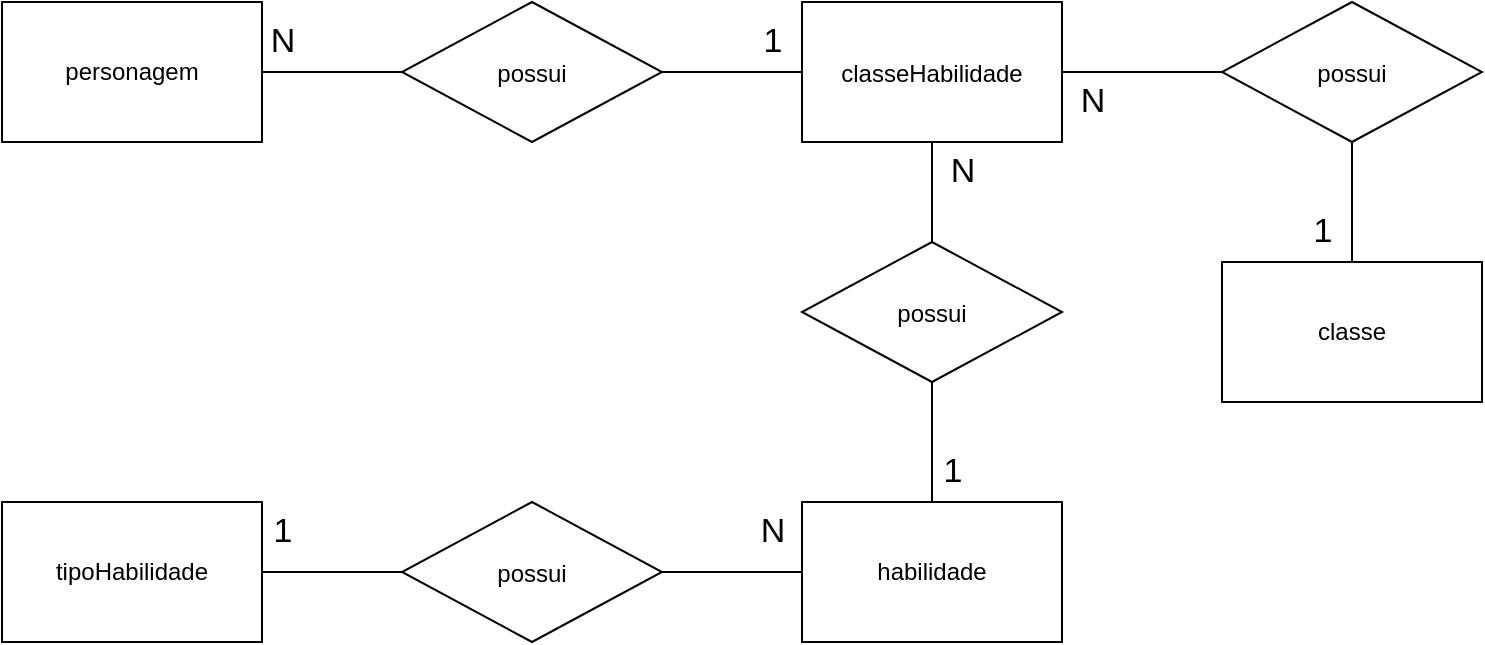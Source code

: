 <mxfile version="14.9.5" type="device" pages="2"><diagram id="Qbv-C8ADlLjJxtPq6NmG" name="conceitual"><mxGraphModel dx="868" dy="440" grid="1" gridSize="10" guides="1" tooltips="1" connect="1" arrows="1" fold="1" page="1" pageScale="1" pageWidth="827" pageHeight="1169" math="0" shadow="0"><root><mxCell id="0"/><mxCell id="1" parent="0"/><mxCell id="zV_6-8Tdul17_ovO0olf-9" style="edgeStyle=orthogonalEdgeStyle;rounded=0;orthogonalLoop=1;jettySize=auto;html=1;exitX=1;exitY=0.5;exitDx=0;exitDy=0;entryX=0;entryY=0.5;entryDx=0;entryDy=0;fontSize=17;endArrow=none;endFill=0;" edge="1" parent="1" source="zV_6-8Tdul17_ovO0olf-1" target="zV_6-8Tdul17_ovO0olf-7"><mxGeometry relative="1" as="geometry"/></mxCell><mxCell id="zV_6-8Tdul17_ovO0olf-1" value="personagem" style="rounded=0;whiteSpace=wrap;html=1;" vertex="1" parent="1"><mxGeometry x="70" y="90" width="130" height="70" as="geometry"/></mxCell><mxCell id="zV_6-8Tdul17_ovO0olf-2" value="classe" style="rounded=0;whiteSpace=wrap;html=1;" vertex="1" parent="1"><mxGeometry x="680" y="220" width="130" height="70" as="geometry"/></mxCell><mxCell id="zV_6-8Tdul17_ovO0olf-3" value="habilidade" style="rounded=0;whiteSpace=wrap;html=1;" vertex="1" parent="1"><mxGeometry x="470" y="340" width="130" height="70" as="geometry"/></mxCell><mxCell id="zV_6-8Tdul17_ovO0olf-4" value="tipoHabilidade" style="rounded=0;whiteSpace=wrap;html=1;" vertex="1" parent="1"><mxGeometry x="70" y="340" width="130" height="70" as="geometry"/></mxCell><mxCell id="zV_6-8Tdul17_ovO0olf-11" style="edgeStyle=orthogonalEdgeStyle;rounded=0;orthogonalLoop=1;jettySize=auto;html=1;exitX=1;exitY=0.5;exitDx=0;exitDy=0;entryX=0;entryY=0.5;entryDx=0;entryDy=0;fontSize=17;endArrow=none;endFill=0;" edge="1" parent="1" source="zV_6-8Tdul17_ovO0olf-5" target="zV_6-8Tdul17_ovO0olf-8"><mxGeometry relative="1" as="geometry"/></mxCell><mxCell id="zV_6-8Tdul17_ovO0olf-5" value="&lt;font style=&quot;font-size: 12px&quot;&gt;classeHabilidade&lt;/font&gt;" style="rounded=0;whiteSpace=wrap;html=1;fontSize=17;" vertex="1" parent="1"><mxGeometry x="470" y="90" width="130" height="70" as="geometry"/></mxCell><mxCell id="zV_6-8Tdul17_ovO0olf-10" style="edgeStyle=orthogonalEdgeStyle;rounded=0;orthogonalLoop=1;jettySize=auto;html=1;exitX=1;exitY=0.5;exitDx=0;exitDy=0;entryX=0;entryY=0.5;entryDx=0;entryDy=0;fontSize=17;endArrow=none;endFill=0;" edge="1" parent="1" source="zV_6-8Tdul17_ovO0olf-7" target="zV_6-8Tdul17_ovO0olf-5"><mxGeometry relative="1" as="geometry"/></mxCell><mxCell id="zV_6-8Tdul17_ovO0olf-7" value="&lt;font style=&quot;font-size: 12px&quot;&gt;possui&lt;/font&gt;" style="rhombus;whiteSpace=wrap;html=1;fontSize=17;" vertex="1" parent="1"><mxGeometry x="270" y="90" width="130" height="70" as="geometry"/></mxCell><mxCell id="zV_6-8Tdul17_ovO0olf-12" style="edgeStyle=orthogonalEdgeStyle;rounded=0;orthogonalLoop=1;jettySize=auto;html=1;exitX=0.5;exitY=1;exitDx=0;exitDy=0;entryX=0.5;entryY=0;entryDx=0;entryDy=0;fontSize=17;endArrow=none;endFill=0;" edge="1" parent="1" source="zV_6-8Tdul17_ovO0olf-8" target="zV_6-8Tdul17_ovO0olf-2"><mxGeometry relative="1" as="geometry"/></mxCell><mxCell id="zV_6-8Tdul17_ovO0olf-8" value="&lt;font style=&quot;font-size: 12px&quot;&gt;possui&lt;/font&gt;" style="rhombus;whiteSpace=wrap;html=1;fontSize=17;" vertex="1" parent="1"><mxGeometry x="680" y="90" width="130" height="70" as="geometry"/></mxCell><mxCell id="zV_6-8Tdul17_ovO0olf-14" style="edgeStyle=orthogonalEdgeStyle;rounded=0;orthogonalLoop=1;jettySize=auto;html=1;exitX=0.5;exitY=0;exitDx=0;exitDy=0;entryX=0.5;entryY=1;entryDx=0;entryDy=0;fontSize=17;endArrow=none;endFill=0;" edge="1" parent="1" source="zV_6-8Tdul17_ovO0olf-13" target="zV_6-8Tdul17_ovO0olf-5"><mxGeometry relative="1" as="geometry"/></mxCell><mxCell id="zV_6-8Tdul17_ovO0olf-15" style="edgeStyle=orthogonalEdgeStyle;rounded=0;orthogonalLoop=1;jettySize=auto;html=1;exitX=0.5;exitY=1;exitDx=0;exitDy=0;entryX=0.5;entryY=0;entryDx=0;entryDy=0;fontSize=17;endArrow=none;endFill=0;" edge="1" parent="1" source="zV_6-8Tdul17_ovO0olf-13" target="zV_6-8Tdul17_ovO0olf-3"><mxGeometry relative="1" as="geometry"/></mxCell><mxCell id="zV_6-8Tdul17_ovO0olf-13" value="&lt;font style=&quot;font-size: 12px&quot;&gt;possui&lt;/font&gt;" style="rhombus;whiteSpace=wrap;html=1;fontSize=17;" vertex="1" parent="1"><mxGeometry x="470" y="210" width="130" height="70" as="geometry"/></mxCell><mxCell id="zV_6-8Tdul17_ovO0olf-17" style="edgeStyle=orthogonalEdgeStyle;rounded=0;orthogonalLoop=1;jettySize=auto;html=1;exitX=1;exitY=0.5;exitDx=0;exitDy=0;entryX=0;entryY=0.5;entryDx=0;entryDy=0;fontSize=17;endArrow=none;endFill=0;" edge="1" parent="1" source="zV_6-8Tdul17_ovO0olf-16" target="zV_6-8Tdul17_ovO0olf-3"><mxGeometry relative="1" as="geometry"/></mxCell><mxCell id="zV_6-8Tdul17_ovO0olf-18" style="edgeStyle=orthogonalEdgeStyle;rounded=0;orthogonalLoop=1;jettySize=auto;html=1;exitX=0;exitY=0.5;exitDx=0;exitDy=0;entryX=1;entryY=0.5;entryDx=0;entryDy=0;fontSize=17;endArrow=none;endFill=0;" edge="1" parent="1" source="zV_6-8Tdul17_ovO0olf-16" target="zV_6-8Tdul17_ovO0olf-4"><mxGeometry relative="1" as="geometry"/></mxCell><mxCell id="zV_6-8Tdul17_ovO0olf-16" value="&lt;font style=&quot;font-size: 12px&quot;&gt;possui&lt;/font&gt;" style="rhombus;whiteSpace=wrap;html=1;fontSize=17;" vertex="1" parent="1"><mxGeometry x="270" y="340" width="130" height="70" as="geometry"/></mxCell><mxCell id="zV_6-8Tdul17_ovO0olf-19" value="N" style="text;html=1;align=center;verticalAlign=middle;resizable=0;points=[];autosize=1;strokeColor=none;fontSize=17;" vertex="1" parent="1"><mxGeometry x="195" y="95" width="30" height="30" as="geometry"/></mxCell><mxCell id="zV_6-8Tdul17_ovO0olf-20" value="1" style="text;html=1;align=center;verticalAlign=middle;resizable=0;points=[];autosize=1;strokeColor=none;fontSize=17;" vertex="1" parent="1"><mxGeometry x="445" y="95" width="20" height="30" as="geometry"/></mxCell><mxCell id="zV_6-8Tdul17_ovO0olf-21" value="N" style="text;html=1;align=center;verticalAlign=middle;resizable=0;points=[];autosize=1;strokeColor=none;fontSize=17;" vertex="1" parent="1"><mxGeometry x="535" y="160" width="30" height="30" as="geometry"/></mxCell><mxCell id="zV_6-8Tdul17_ovO0olf-22" value="1" style="text;html=1;align=center;verticalAlign=middle;resizable=0;points=[];autosize=1;strokeColor=none;fontSize=17;" vertex="1" parent="1"><mxGeometry x="535" y="310" width="20" height="30" as="geometry"/></mxCell><mxCell id="zV_6-8Tdul17_ovO0olf-23" value="1" style="text;html=1;align=center;verticalAlign=middle;resizable=0;points=[];autosize=1;strokeColor=none;fontSize=17;" vertex="1" parent="1"><mxGeometry x="720" y="190" width="20" height="30" as="geometry"/></mxCell><mxCell id="zV_6-8Tdul17_ovO0olf-24" value="N" style="text;html=1;align=center;verticalAlign=middle;resizable=0;points=[];autosize=1;strokeColor=none;fontSize=17;" vertex="1" parent="1"><mxGeometry x="600" y="125" width="30" height="30" as="geometry"/></mxCell><mxCell id="zV_6-8Tdul17_ovO0olf-25" value="1" style="text;html=1;align=center;verticalAlign=middle;resizable=0;points=[];autosize=1;strokeColor=none;fontSize=17;" vertex="1" parent="1"><mxGeometry x="200" y="340" width="20" height="30" as="geometry"/></mxCell><mxCell id="zV_6-8Tdul17_ovO0olf-26" value="N" style="text;html=1;align=center;verticalAlign=middle;resizable=0;points=[];autosize=1;strokeColor=none;fontSize=17;" vertex="1" parent="1"><mxGeometry x="440" y="340" width="30" height="30" as="geometry"/></mxCell></root></mxGraphModel></diagram><diagram id="LLWnAwgDVNTT41_jau0t" name="logico"><mxGraphModel dx="868" dy="440" grid="1" gridSize="10" guides="1" tooltips="1" connect="1" arrows="1" fold="1" page="1" pageScale="1" pageWidth="827" pageHeight="1169" math="0" shadow="0"><root><mxCell id="82oVcSwLJXSHk0U3hTRJ-0"/><mxCell id="82oVcSwLJXSHk0U3hTRJ-1" parent="82oVcSwLJXSHk0U3hTRJ-0"/><mxCell id="WJCdw_f63V60Qy-3XZ9f-22" value="classeHabilidade" style="shape=table;startSize=30;container=1;collapsible=1;childLayout=tableLayout;fixedRows=1;rowLines=0;fontStyle=1;align=center;resizeLast=1;fontSize=17;" vertex="1" parent="82oVcSwLJXSHk0U3hTRJ-1"><mxGeometry x="580" y="210" width="190" height="130" as="geometry"/></mxCell><mxCell id="WJCdw_f63V60Qy-3XZ9f-23" value="" style="shape=partialRectangle;collapsible=0;dropTarget=0;pointerEvents=0;fillColor=none;top=0;left=0;bottom=0;right=0;points=[[0,0.5],[1,0.5]];portConstraint=eastwest;" vertex="1" parent="WJCdw_f63V60Qy-3XZ9f-22"><mxGeometry y="30" width="190" height="30" as="geometry"/></mxCell><mxCell id="WJCdw_f63V60Qy-3XZ9f-24" value="PK" style="shape=partialRectangle;connectable=0;fillColor=none;top=0;left=0;bottom=0;right=0;fontStyle=1;overflow=hidden;" vertex="1" parent="WJCdw_f63V60Qy-3XZ9f-23"><mxGeometry width="60" height="30" as="geometry"/></mxCell><mxCell id="WJCdw_f63V60Qy-3XZ9f-25" value="idClasseHabilidade" style="shape=partialRectangle;connectable=0;fillColor=none;top=0;left=0;bottom=0;right=0;align=left;spacingLeft=6;fontStyle=5;overflow=hidden;" vertex="1" parent="WJCdw_f63V60Qy-3XZ9f-23"><mxGeometry x="60" width="130" height="30" as="geometry"/></mxCell><mxCell id="bbq8X28uwVDm637tnRnz-3" value="" style="shape=partialRectangle;collapsible=0;dropTarget=0;pointerEvents=0;fillColor=none;top=0;left=0;bottom=0;right=0;points=[[0,0.5],[1,0.5]];portConstraint=eastwest;" vertex="1" parent="WJCdw_f63V60Qy-3XZ9f-22"><mxGeometry y="60" width="190" height="30" as="geometry"/></mxCell><mxCell id="bbq8X28uwVDm637tnRnz-4" value="FK" style="shape=partialRectangle;connectable=0;fillColor=none;top=0;left=0;bottom=0;right=0;fontStyle=1;overflow=hidden;" vertex="1" parent="bbq8X28uwVDm637tnRnz-3"><mxGeometry width="60" height="30" as="geometry"/></mxCell><mxCell id="bbq8X28uwVDm637tnRnz-5" value="idHabilidade" style="shape=partialRectangle;connectable=0;fillColor=none;top=0;left=0;bottom=0;right=0;align=left;spacingLeft=6;fontStyle=5;overflow=hidden;" vertex="1" parent="bbq8X28uwVDm637tnRnz-3"><mxGeometry x="60" width="130" height="30" as="geometry"/></mxCell><mxCell id="WJCdw_f63V60Qy-3XZ9f-26" value="" style="shape=partialRectangle;collapsible=0;dropTarget=0;pointerEvents=0;fillColor=none;top=0;left=0;bottom=1;right=0;points=[[0,0.5],[1,0.5]];portConstraint=eastwest;" vertex="1" parent="WJCdw_f63V60Qy-3XZ9f-22"><mxGeometry y="90" width="190" height="30" as="geometry"/></mxCell><mxCell id="WJCdw_f63V60Qy-3XZ9f-27" value="FK" style="shape=partialRectangle;connectable=0;fillColor=none;top=0;left=0;bottom=0;right=0;fontStyle=1;overflow=hidden;" vertex="1" parent="WJCdw_f63V60Qy-3XZ9f-26"><mxGeometry width="60" height="30" as="geometry"/></mxCell><mxCell id="WJCdw_f63V60Qy-3XZ9f-28" value="idClasse" style="shape=partialRectangle;connectable=0;fillColor=none;top=0;left=0;bottom=0;right=0;align=left;spacingLeft=6;fontStyle=5;overflow=hidden;" vertex="1" parent="WJCdw_f63V60Qy-3XZ9f-26"><mxGeometry x="60" width="130" height="30" as="geometry"/></mxCell><mxCell id="bbq8X28uwVDm637tnRnz-26" value="personagem" style="shape=table;startSize=30;container=1;collapsible=1;childLayout=tableLayout;fixedRows=1;rowLines=0;fontStyle=1;align=center;resizeLast=1;fontSize=17;" vertex="1" parent="82oVcSwLJXSHk0U3hTRJ-1"><mxGeometry x="210" y="80" width="190" height="250" as="geometry"/></mxCell><mxCell id="bbq8X28uwVDm637tnRnz-27" value="" style="shape=partialRectangle;collapsible=0;dropTarget=0;pointerEvents=0;fillColor=none;top=0;left=0;bottom=0;right=0;points=[[0,0.5],[1,0.5]];portConstraint=eastwest;" vertex="1" parent="bbq8X28uwVDm637tnRnz-26"><mxGeometry y="30" width="190" height="30" as="geometry"/></mxCell><mxCell id="bbq8X28uwVDm637tnRnz-28" value="PK" style="shape=partialRectangle;connectable=0;fillColor=none;top=0;left=0;bottom=0;right=0;fontStyle=1;overflow=hidden;" vertex="1" parent="bbq8X28uwVDm637tnRnz-27"><mxGeometry width="60" height="30" as="geometry"/></mxCell><mxCell id="bbq8X28uwVDm637tnRnz-29" value="idPersonagem" style="shape=partialRectangle;connectable=0;fillColor=none;top=0;left=0;bottom=0;right=0;align=left;spacingLeft=6;fontStyle=5;overflow=hidden;" vertex="1" parent="bbq8X28uwVDm637tnRnz-27"><mxGeometry x="60" width="130" height="30" as="geometry"/></mxCell><mxCell id="bbq8X28uwVDm637tnRnz-30" value="" style="shape=partialRectangle;collapsible=0;dropTarget=0;pointerEvents=0;fillColor=none;top=0;left=0;bottom=1;right=0;points=[[0,0.5],[1,0.5]];portConstraint=eastwest;" vertex="1" parent="bbq8X28uwVDm637tnRnz-26"><mxGeometry y="60" width="190" height="30" as="geometry"/></mxCell><mxCell id="bbq8X28uwVDm637tnRnz-31" value="FK" style="shape=partialRectangle;connectable=0;fillColor=none;top=0;left=0;bottom=0;right=0;fontStyle=1;overflow=hidden;" vertex="1" parent="bbq8X28uwVDm637tnRnz-30"><mxGeometry width="60" height="30" as="geometry"/></mxCell><mxCell id="bbq8X28uwVDm637tnRnz-32" value="idClasseHabilidade" style="shape=partialRectangle;connectable=0;fillColor=none;top=0;left=0;bottom=0;right=0;align=left;spacingLeft=6;fontStyle=5;overflow=hidden;" vertex="1" parent="bbq8X28uwVDm637tnRnz-30"><mxGeometry x="60" width="130" height="30" as="geometry"/></mxCell><mxCell id="bbq8X28uwVDm637tnRnz-33" value="" style="shape=partialRectangle;collapsible=0;dropTarget=0;pointerEvents=0;fillColor=none;top=0;left=0;bottom=0;right=0;points=[[0,0.5],[1,0.5]];portConstraint=eastwest;" vertex="1" parent="bbq8X28uwVDm637tnRnz-26"><mxGeometry y="90" width="190" height="30" as="geometry"/></mxCell><mxCell id="bbq8X28uwVDm637tnRnz-34" value="" style="shape=partialRectangle;connectable=0;fillColor=none;top=0;left=0;bottom=0;right=0;editable=1;overflow=hidden;" vertex="1" parent="bbq8X28uwVDm637tnRnz-33"><mxGeometry width="60" height="30" as="geometry"/></mxCell><mxCell id="bbq8X28uwVDm637tnRnz-35" value="nome" style="shape=partialRectangle;connectable=0;fillColor=none;top=0;left=0;bottom=0;right=0;align=left;spacingLeft=6;overflow=hidden;" vertex="1" parent="bbq8X28uwVDm637tnRnz-33"><mxGeometry x="60" width="130" height="30" as="geometry"/></mxCell><mxCell id="bbq8X28uwVDm637tnRnz-36" value="" style="shape=partialRectangle;collapsible=0;dropTarget=0;pointerEvents=0;fillColor=none;top=0;left=0;bottom=0;right=0;points=[[0,0.5],[1,0.5]];portConstraint=eastwest;" vertex="1" parent="bbq8X28uwVDm637tnRnz-26"><mxGeometry y="120" width="190" height="30" as="geometry"/></mxCell><mxCell id="bbq8X28uwVDm637tnRnz-37" value="" style="shape=partialRectangle;connectable=0;fillColor=none;top=0;left=0;bottom=0;right=0;editable=1;overflow=hidden;" vertex="1" parent="bbq8X28uwVDm637tnRnz-36"><mxGeometry width="60" height="30" as="geometry"/></mxCell><mxCell id="bbq8X28uwVDm637tnRnz-38" value="maxVida" style="shape=partialRectangle;connectable=0;fillColor=none;top=0;left=0;bottom=0;right=0;align=left;spacingLeft=6;overflow=hidden;" vertex="1" parent="bbq8X28uwVDm637tnRnz-36"><mxGeometry x="60" width="130" height="30" as="geometry"/></mxCell><mxCell id="bbq8X28uwVDm637tnRnz-39" value="" style="shape=partialRectangle;collapsible=0;dropTarget=0;pointerEvents=0;fillColor=none;top=0;left=0;bottom=0;right=0;points=[[0,0.5],[1,0.5]];portConstraint=eastwest;" vertex="1" parent="bbq8X28uwVDm637tnRnz-26"><mxGeometry y="150" width="190" height="30" as="geometry"/></mxCell><mxCell id="bbq8X28uwVDm637tnRnz-40" value="" style="shape=partialRectangle;connectable=0;fillColor=none;top=0;left=0;bottom=0;right=0;editable=1;overflow=hidden;" vertex="1" parent="bbq8X28uwVDm637tnRnz-39"><mxGeometry width="60" height="30" as="geometry"/></mxCell><mxCell id="bbq8X28uwVDm637tnRnz-41" value="maxMana" style="shape=partialRectangle;connectable=0;fillColor=none;top=0;left=0;bottom=0;right=0;align=left;spacingLeft=6;overflow=hidden;" vertex="1" parent="bbq8X28uwVDm637tnRnz-39"><mxGeometry x="60" width="130" height="30" as="geometry"/></mxCell><mxCell id="bbq8X28uwVDm637tnRnz-42" value="" style="shape=partialRectangle;collapsible=0;dropTarget=0;pointerEvents=0;fillColor=none;top=0;left=0;bottom=0;right=0;points=[[0,0.5],[1,0.5]];portConstraint=eastwest;" vertex="1" parent="bbq8X28uwVDm637tnRnz-26"><mxGeometry y="180" width="190" height="30" as="geometry"/></mxCell><mxCell id="bbq8X28uwVDm637tnRnz-43" value="" style="shape=partialRectangle;connectable=0;fillColor=none;top=0;left=0;bottom=0;right=0;editable=1;overflow=hidden;" vertex="1" parent="bbq8X28uwVDm637tnRnz-42"><mxGeometry width="60" height="30" as="geometry"/></mxCell><mxCell id="bbq8X28uwVDm637tnRnz-44" value="dataCriacao" style="shape=partialRectangle;connectable=0;fillColor=none;top=0;left=0;bottom=0;right=0;align=left;spacingLeft=6;overflow=hidden;" vertex="1" parent="bbq8X28uwVDm637tnRnz-42"><mxGeometry x="60" width="130" height="30" as="geometry"/></mxCell><mxCell id="bbq8X28uwVDm637tnRnz-45" value="" style="shape=partialRectangle;collapsible=0;dropTarget=0;pointerEvents=0;fillColor=none;top=0;left=0;bottom=0;right=0;points=[[0,0.5],[1,0.5]];portConstraint=eastwest;" vertex="1" parent="bbq8X28uwVDm637tnRnz-26"><mxGeometry y="210" width="190" height="30" as="geometry"/></mxCell><mxCell id="bbq8X28uwVDm637tnRnz-46" value="" style="shape=partialRectangle;connectable=0;fillColor=none;top=0;left=0;bottom=0;right=0;editable=1;overflow=hidden;" vertex="1" parent="bbq8X28uwVDm637tnRnz-45"><mxGeometry width="60" height="30" as="geometry"/></mxCell><mxCell id="bbq8X28uwVDm637tnRnz-47" value="dataAtualizacao" style="shape=partialRectangle;connectable=0;fillColor=none;top=0;left=0;bottom=0;right=0;align=left;spacingLeft=6;overflow=hidden;" vertex="1" parent="bbq8X28uwVDm637tnRnz-45"><mxGeometry x="60" width="130" height="30" as="geometry"/></mxCell><mxCell id="bbq8X28uwVDm637tnRnz-48" value="classe" style="shape=table;startSize=30;container=1;collapsible=1;childLayout=tableLayout;fixedRows=1;rowLines=0;fontStyle=1;align=center;resizeLast=1;fontSize=17;" vertex="1" parent="82oVcSwLJXSHk0U3hTRJ-1"><mxGeometry x="650" y="380" width="190" height="100" as="geometry"/></mxCell><mxCell id="bbq8X28uwVDm637tnRnz-52" value="" style="shape=partialRectangle;collapsible=0;dropTarget=0;pointerEvents=0;fillColor=none;top=0;left=0;bottom=1;right=0;points=[[0,0.5],[1,0.5]];portConstraint=eastwest;" vertex="1" parent="bbq8X28uwVDm637tnRnz-48"><mxGeometry y="30" width="190" height="30" as="geometry"/></mxCell><mxCell id="bbq8X28uwVDm637tnRnz-53" value="PK" style="shape=partialRectangle;connectable=0;fillColor=none;top=0;left=0;bottom=0;right=0;fontStyle=1;overflow=hidden;" vertex="1" parent="bbq8X28uwVDm637tnRnz-52"><mxGeometry width="60" height="30" as="geometry"/></mxCell><mxCell id="bbq8X28uwVDm637tnRnz-54" value="idClasse" style="shape=partialRectangle;connectable=0;fillColor=none;top=0;left=0;bottom=0;right=0;align=left;spacingLeft=6;fontStyle=5;overflow=hidden;" vertex="1" parent="bbq8X28uwVDm637tnRnz-52"><mxGeometry x="60" width="130" height="30" as="geometry"/></mxCell><mxCell id="bbq8X28uwVDm637tnRnz-67" value="" style="shape=partialRectangle;collapsible=0;dropTarget=0;pointerEvents=0;fillColor=none;top=0;left=0;bottom=0;right=0;points=[[0,0.5],[1,0.5]];portConstraint=eastwest;" vertex="1" parent="bbq8X28uwVDm637tnRnz-48"><mxGeometry y="60" width="190" height="30" as="geometry"/></mxCell><mxCell id="bbq8X28uwVDm637tnRnz-68" value="" style="shape=partialRectangle;connectable=0;fillColor=none;top=0;left=0;bottom=0;right=0;editable=1;overflow=hidden;" vertex="1" parent="bbq8X28uwVDm637tnRnz-67"><mxGeometry width="60" height="30" as="geometry"/></mxCell><mxCell id="bbq8X28uwVDm637tnRnz-69" value="nomeClasse" style="shape=partialRectangle;connectable=0;fillColor=none;top=0;left=0;bottom=0;right=0;align=left;spacingLeft=6;overflow=hidden;" vertex="1" parent="bbq8X28uwVDm637tnRnz-67"><mxGeometry x="60" width="130" height="30" as="geometry"/></mxCell><mxCell id="bbq8X28uwVDm637tnRnz-70" value="habilidade" style="shape=table;startSize=30;container=1;collapsible=1;childLayout=tableLayout;fixedRows=1;rowLines=0;fontStyle=1;align=center;resizeLast=1;fontSize=17;" vertex="1" parent="82oVcSwLJXSHk0U3hTRJ-1"><mxGeometry x="310" y="370" width="190" height="130" as="geometry"/></mxCell><mxCell id="978OrN-3r38lvYvBw1Sp-3" value="" style="shape=partialRectangle;collapsible=0;dropTarget=0;pointerEvents=0;fillColor=none;top=0;left=0;bottom=0;right=0;points=[[0,0.5],[1,0.5]];portConstraint=eastwest;fontSize=17;" vertex="1" parent="bbq8X28uwVDm637tnRnz-70"><mxGeometry y="30" width="190" height="30" as="geometry"/></mxCell><mxCell id="978OrN-3r38lvYvBw1Sp-4" value="FK" style="shape=partialRectangle;connectable=0;fillColor=none;top=0;left=0;bottom=0;right=0;fontStyle=1;overflow=hidden;" vertex="1" parent="978OrN-3r38lvYvBw1Sp-3"><mxGeometry width="60" height="30" as="geometry"/></mxCell><mxCell id="978OrN-3r38lvYvBw1Sp-5" value="idTipoHab" style="shape=partialRectangle;connectable=0;fillColor=none;top=0;left=0;bottom=0;right=0;align=left;spacingLeft=6;fontStyle=5;overflow=hidden;" vertex="1" parent="978OrN-3r38lvYvBw1Sp-3"><mxGeometry x="60" width="130" height="30" as="geometry"/></mxCell><mxCell id="bbq8X28uwVDm637tnRnz-71" value="" style="shape=partialRectangle;collapsible=0;dropTarget=0;pointerEvents=0;fillColor=none;top=0;left=0;bottom=1;right=0;points=[[0,0.5],[1,0.5]];portConstraint=eastwest;" vertex="1" parent="bbq8X28uwVDm637tnRnz-70"><mxGeometry y="60" width="190" height="30" as="geometry"/></mxCell><mxCell id="bbq8X28uwVDm637tnRnz-72" value="PK" style="shape=partialRectangle;connectable=0;fillColor=none;top=0;left=0;bottom=0;right=0;fontStyle=1;overflow=hidden;" vertex="1" parent="bbq8X28uwVDm637tnRnz-71"><mxGeometry width="60" height="30" as="geometry"/></mxCell><mxCell id="bbq8X28uwVDm637tnRnz-73" value="idHabilidade" style="shape=partialRectangle;connectable=0;fillColor=none;top=0;left=0;bottom=0;right=0;align=left;spacingLeft=6;fontStyle=5;overflow=hidden;" vertex="1" parent="bbq8X28uwVDm637tnRnz-71"><mxGeometry x="60" width="130" height="30" as="geometry"/></mxCell><mxCell id="bbq8X28uwVDm637tnRnz-74" value="" style="shape=partialRectangle;collapsible=0;dropTarget=0;pointerEvents=0;fillColor=none;top=0;left=0;bottom=0;right=0;points=[[0,0.5],[1,0.5]];portConstraint=eastwest;" vertex="1" parent="bbq8X28uwVDm637tnRnz-70"><mxGeometry y="90" width="190" height="30" as="geometry"/></mxCell><mxCell id="bbq8X28uwVDm637tnRnz-75" value="" style="shape=partialRectangle;connectable=0;fillColor=none;top=0;left=0;bottom=0;right=0;editable=1;overflow=hidden;" vertex="1" parent="bbq8X28uwVDm637tnRnz-74"><mxGeometry width="60" height="30" as="geometry"/></mxCell><mxCell id="bbq8X28uwVDm637tnRnz-76" value="nomeHabilidade" style="shape=partialRectangle;connectable=0;fillColor=none;top=0;left=0;bottom=0;right=0;align=left;spacingLeft=6;overflow=hidden;" vertex="1" parent="bbq8X28uwVDm637tnRnz-74"><mxGeometry x="60" width="130" height="30" as="geometry"/></mxCell><mxCell id="bbq8X28uwVDm637tnRnz-77" value="tipoHabilidade" style="shape=table;startSize=30;container=1;collapsible=1;childLayout=tableLayout;fixedRows=1;rowLines=0;fontStyle=1;align=center;resizeLast=1;fontSize=17;" vertex="1" parent="82oVcSwLJXSHk0U3hTRJ-1"><mxGeometry x="30" y="400" width="190" height="100" as="geometry"/></mxCell><mxCell id="bbq8X28uwVDm637tnRnz-78" value="" style="shape=partialRectangle;collapsible=0;dropTarget=0;pointerEvents=0;fillColor=none;top=0;left=0;bottom=1;right=0;points=[[0,0.5],[1,0.5]];portConstraint=eastwest;" vertex="1" parent="bbq8X28uwVDm637tnRnz-77"><mxGeometry y="30" width="190" height="30" as="geometry"/></mxCell><mxCell id="bbq8X28uwVDm637tnRnz-79" value="PK" style="shape=partialRectangle;connectable=0;fillColor=none;top=0;left=0;bottom=0;right=0;fontStyle=1;overflow=hidden;" vertex="1" parent="bbq8X28uwVDm637tnRnz-78"><mxGeometry width="60" height="30" as="geometry"/></mxCell><mxCell id="bbq8X28uwVDm637tnRnz-80" value="idTipoHab" style="shape=partialRectangle;connectable=0;fillColor=none;top=0;left=0;bottom=0;right=0;align=left;spacingLeft=6;fontStyle=5;overflow=hidden;" vertex="1" parent="bbq8X28uwVDm637tnRnz-78"><mxGeometry x="60" width="130" height="30" as="geometry"/></mxCell><mxCell id="bbq8X28uwVDm637tnRnz-81" value="" style="shape=partialRectangle;collapsible=0;dropTarget=0;pointerEvents=0;fillColor=none;top=0;left=0;bottom=0;right=0;points=[[0,0.5],[1,0.5]];portConstraint=eastwest;" vertex="1" parent="bbq8X28uwVDm637tnRnz-77"><mxGeometry y="60" width="190" height="30" as="geometry"/></mxCell><mxCell id="bbq8X28uwVDm637tnRnz-82" value="" style="shape=partialRectangle;connectable=0;fillColor=none;top=0;left=0;bottom=0;right=0;editable=1;overflow=hidden;" vertex="1" parent="bbq8X28uwVDm637tnRnz-81"><mxGeometry width="60" height="30" as="geometry"/></mxCell><mxCell id="bbq8X28uwVDm637tnRnz-83" value="nomeTipoHab" style="shape=partialRectangle;connectable=0;fillColor=none;top=0;left=0;bottom=0;right=0;align=left;spacingLeft=6;overflow=hidden;" vertex="1" parent="bbq8X28uwVDm637tnRnz-81"><mxGeometry x="60" width="130" height="30" as="geometry"/></mxCell><mxCell id="iZGiiqNPnQ2CQ3yD_BiO-0" value="" style="edgeStyle=orthogonalEdgeStyle;fontSize=12;html=1;endArrow=ERoneToMany;" edge="1" parent="82oVcSwLJXSHk0U3hTRJ-1" source="WJCdw_f63V60Qy-3XZ9f-23" target="bbq8X28uwVDm637tnRnz-30"><mxGeometry width="100" height="100" relative="1" as="geometry"><mxPoint x="360" y="310" as="sourcePoint"/><mxPoint x="460" y="210" as="targetPoint"/></mxGeometry></mxCell><mxCell id="978OrN-3r38lvYvBw1Sp-6" value="" style="edgeStyle=orthogonalEdgeStyle;fontSize=12;html=1;endArrow=ERoneToMany;" edge="1" parent="82oVcSwLJXSHk0U3hTRJ-1" source="bbq8X28uwVDm637tnRnz-71" target="bbq8X28uwVDm637tnRnz-3"><mxGeometry width="100" height="100" relative="1" as="geometry"><mxPoint x="500" y="450" as="sourcePoint"/><mxPoint x="600" y="350" as="targetPoint"/></mxGeometry></mxCell><mxCell id="xWMH81w9qIexDTy96VpC-0" value="" style="edgeStyle=entityRelationEdgeStyle;fontSize=12;html=1;endArrow=ERoneToMany;" edge="1" parent="82oVcSwLJXSHk0U3hTRJ-1" source="bbq8X28uwVDm637tnRnz-52" target="WJCdw_f63V60Qy-3XZ9f-26"><mxGeometry width="100" height="100" relative="1" as="geometry"><mxPoint x="510" y="460" as="sourcePoint"/><mxPoint x="610" y="360" as="targetPoint"/></mxGeometry></mxCell><mxCell id="9mxon7fqgm5YWXT3kDfX-0" value="" style="edgeStyle=orthogonalEdgeStyle;fontSize=12;html=1;endArrow=ERoneToMany;" edge="1" parent="82oVcSwLJXSHk0U3hTRJ-1" source="bbq8X28uwVDm637tnRnz-78" target="978OrN-3r38lvYvBw1Sp-3"><mxGeometry width="100" height="100" relative="1" as="geometry"><mxPoint x="290" y="460" as="sourcePoint"/><mxPoint x="390" y="360" as="targetPoint"/></mxGeometry></mxCell></root></mxGraphModel></diagram></mxfile>